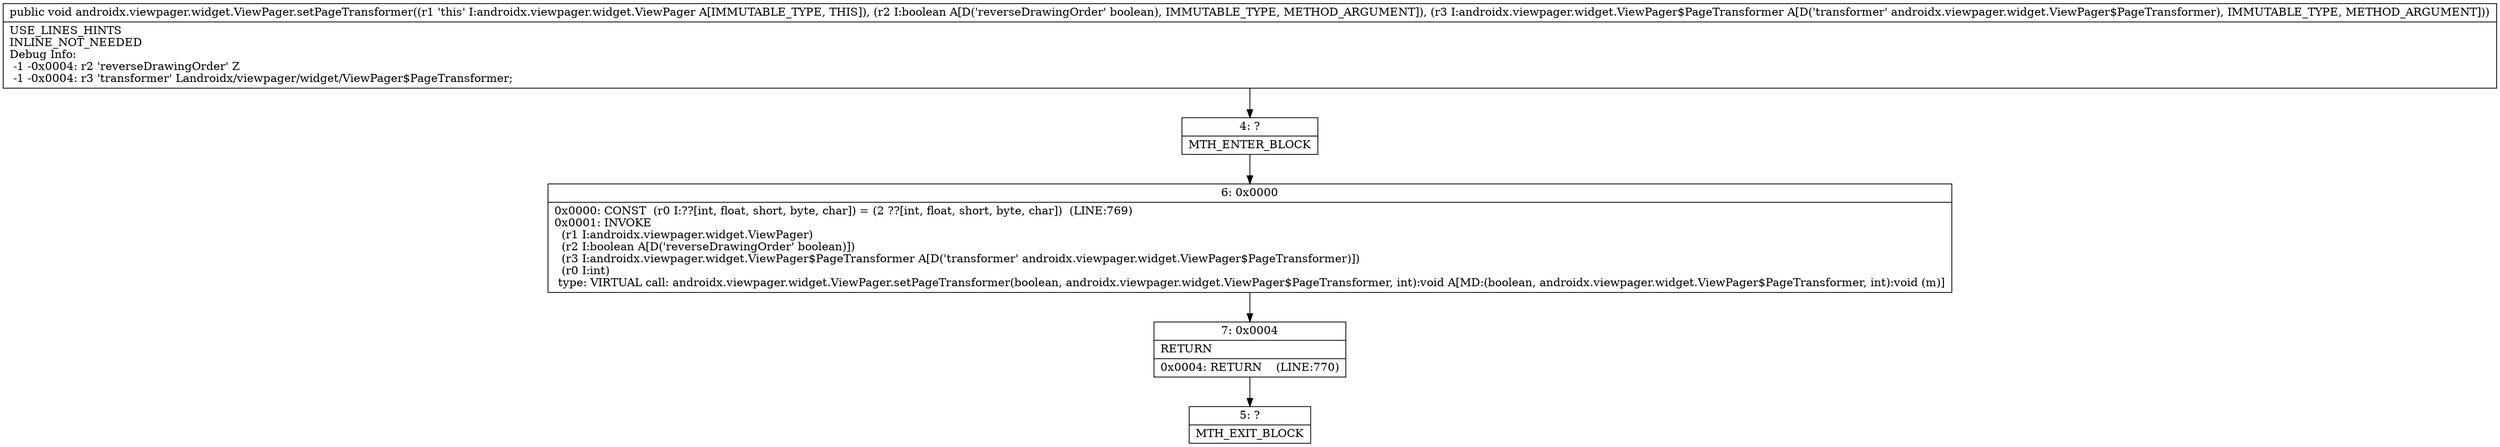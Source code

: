digraph "CFG forandroidx.viewpager.widget.ViewPager.setPageTransformer(ZLandroidx\/viewpager\/widget\/ViewPager$PageTransformer;)V" {
Node_4 [shape=record,label="{4\:\ ?|MTH_ENTER_BLOCK\l}"];
Node_6 [shape=record,label="{6\:\ 0x0000|0x0000: CONST  (r0 I:??[int, float, short, byte, char]) = (2 ??[int, float, short, byte, char])  (LINE:769)\l0x0001: INVOKE  \l  (r1 I:androidx.viewpager.widget.ViewPager)\l  (r2 I:boolean A[D('reverseDrawingOrder' boolean)])\l  (r3 I:androidx.viewpager.widget.ViewPager$PageTransformer A[D('transformer' androidx.viewpager.widget.ViewPager$PageTransformer)])\l  (r0 I:int)\l type: VIRTUAL call: androidx.viewpager.widget.ViewPager.setPageTransformer(boolean, androidx.viewpager.widget.ViewPager$PageTransformer, int):void A[MD:(boolean, androidx.viewpager.widget.ViewPager$PageTransformer, int):void (m)]\l}"];
Node_7 [shape=record,label="{7\:\ 0x0004|RETURN\l|0x0004: RETURN    (LINE:770)\l}"];
Node_5 [shape=record,label="{5\:\ ?|MTH_EXIT_BLOCK\l}"];
MethodNode[shape=record,label="{public void androidx.viewpager.widget.ViewPager.setPageTransformer((r1 'this' I:androidx.viewpager.widget.ViewPager A[IMMUTABLE_TYPE, THIS]), (r2 I:boolean A[D('reverseDrawingOrder' boolean), IMMUTABLE_TYPE, METHOD_ARGUMENT]), (r3 I:androidx.viewpager.widget.ViewPager$PageTransformer A[D('transformer' androidx.viewpager.widget.ViewPager$PageTransformer), IMMUTABLE_TYPE, METHOD_ARGUMENT]))  | USE_LINES_HINTS\lINLINE_NOT_NEEDED\lDebug Info:\l  \-1 \-0x0004: r2 'reverseDrawingOrder' Z\l  \-1 \-0x0004: r3 'transformer' Landroidx\/viewpager\/widget\/ViewPager$PageTransformer;\l}"];
MethodNode -> Node_4;Node_4 -> Node_6;
Node_6 -> Node_7;
Node_7 -> Node_5;
}

